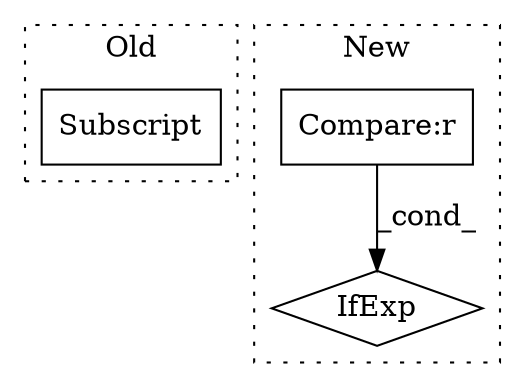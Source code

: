 digraph G {
subgraph cluster0 {
1 [label="Subscript" a="63" s="32410,0" l="64,0" shape="box"];
label = "Old";
style="dotted";
}
subgraph cluster1 {
2 [label="IfExp" a="51" s="30995,31028" l="4,6" shape="diamond"];
3 [label="Compare:r" a="40" s="30999" l="29" shape="box"];
label = "New";
style="dotted";
}
3 -> 2 [label="_cond_"];
}